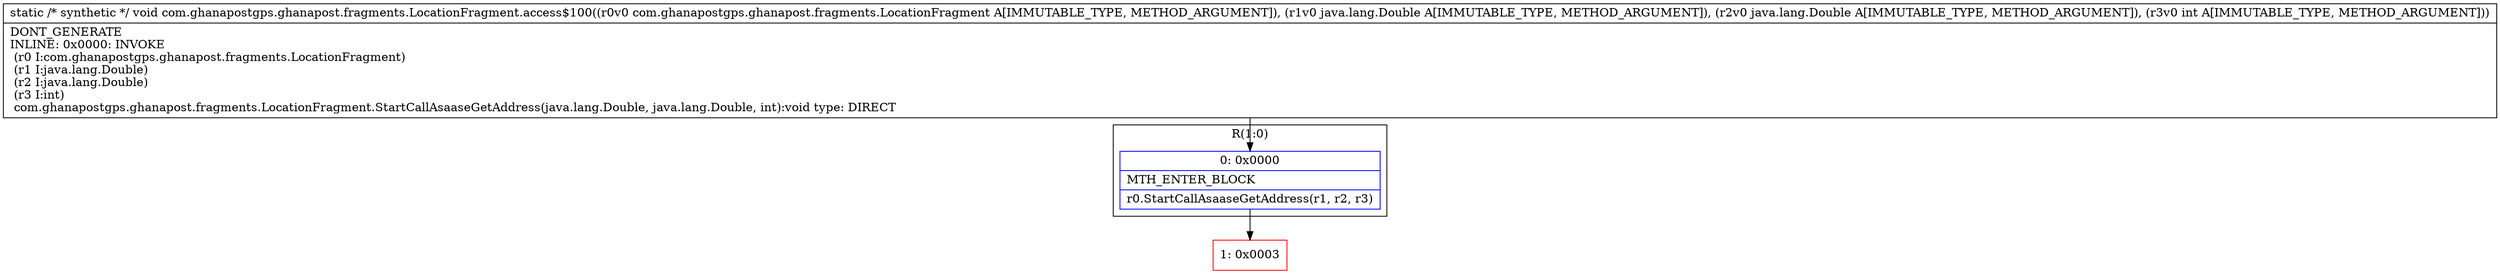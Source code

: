digraph "CFG forcom.ghanapostgps.ghanapost.fragments.LocationFragment.access$100(Lcom\/ghanapostgps\/ghanapost\/fragments\/LocationFragment;Ljava\/lang\/Double;Ljava\/lang\/Double;I)V" {
subgraph cluster_Region_1135484930 {
label = "R(1:0)";
node [shape=record,color=blue];
Node_0 [shape=record,label="{0\:\ 0x0000|MTH_ENTER_BLOCK\l|r0.StartCallAsaaseGetAddress(r1, r2, r3)\l}"];
}
Node_1 [shape=record,color=red,label="{1\:\ 0x0003}"];
MethodNode[shape=record,label="{static \/* synthetic *\/ void com.ghanapostgps.ghanapost.fragments.LocationFragment.access$100((r0v0 com.ghanapostgps.ghanapost.fragments.LocationFragment A[IMMUTABLE_TYPE, METHOD_ARGUMENT]), (r1v0 java.lang.Double A[IMMUTABLE_TYPE, METHOD_ARGUMENT]), (r2v0 java.lang.Double A[IMMUTABLE_TYPE, METHOD_ARGUMENT]), (r3v0 int A[IMMUTABLE_TYPE, METHOD_ARGUMENT]))  | DONT_GENERATE\lINLINE: 0x0000: INVOKE  \l  (r0 I:com.ghanapostgps.ghanapost.fragments.LocationFragment)\l  (r1 I:java.lang.Double)\l  (r2 I:java.lang.Double)\l  (r3 I:int)\l com.ghanapostgps.ghanapost.fragments.LocationFragment.StartCallAsaaseGetAddress(java.lang.Double, java.lang.Double, int):void type: DIRECT\l}"];
MethodNode -> Node_0;
Node_0 -> Node_1;
}

